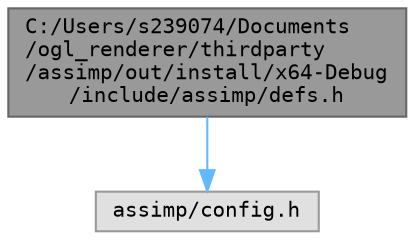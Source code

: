 digraph "C:/Users/s239074/Documents/ogl_renderer/thirdparty/assimp/out/install/x64-Debug/include/assimp/defs.h"
{
 // LATEX_PDF_SIZE
  bgcolor="transparent";
  edge [fontname=Terminal,fontsize=10,labelfontname=Helvetica,labelfontsize=10];
  node [fontname=Terminal,fontsize=10,shape=box,height=0.2,width=0.4];
  Node1 [label="C:/Users/s239074/Documents\l/ogl_renderer/thirdparty\l/assimp/out/install/x64-Debug\l/include/assimp/defs.h",height=0.2,width=0.4,color="gray40", fillcolor="grey60", style="filled", fontcolor="black",tooltip="Assimp build configuration setup. See the notes in the comment blocks to find out how to customize yo..."];
  Node1 -> Node2 [color="steelblue1",style="solid"];
  Node2 [label="assimp/config.h",height=0.2,width=0.4,color="grey60", fillcolor="#E0E0E0", style="filled",tooltip=" "];
}
